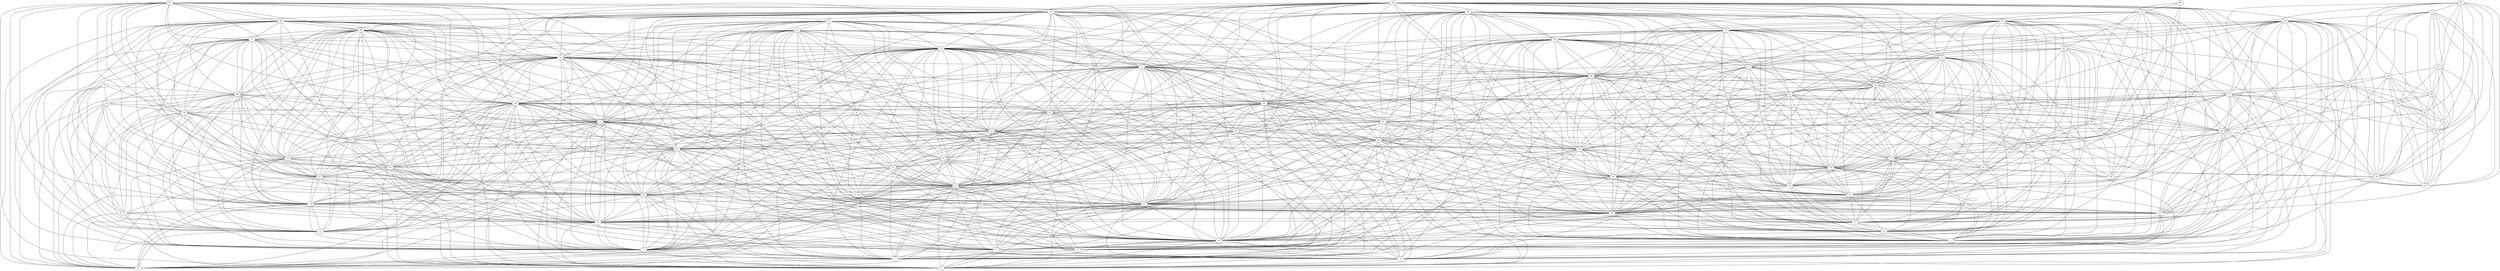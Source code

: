 digraph "sensornet-topology" {
label = "";
rankdir="BT";"0"->"1" [arrowhead = "both"] 
"0"->"3" [arrowhead = "both"] 
"0"->"6" [arrowhead = "both"] 
"0"->"13" [arrowhead = "both"] 
"0"->"16" [arrowhead = "both"] 
"0"->"24" [arrowhead = "both"] 
"0"->"27" [arrowhead = "both"] 
"0"->"28" [arrowhead = "both"] 
"0"->"31" [arrowhead = "both"] 
"0"->"39" [arrowhead = "both"] 
"0"->"41" [arrowhead = "both"] 
"0"->"51" [arrowhead = "both"] 
"0"->"53" [arrowhead = "both"] 
"0"->"56" [arrowhead = "both"] 
"0"->"63" [arrowhead = "both"] 
"0"->"66" [arrowhead = "both"] 
"0"->"74" [arrowhead = "both"] 
"0"->"77" [arrowhead = "both"] 
"0"->"78" [arrowhead = "both"] 
"0"->"81" [arrowhead = "both"] 
"0"->"89" [arrowhead = "both"] 
"0"->"91" [arrowhead = "both"] 
"1"->"3" [arrowhead = "both"] 
"1"->"9" [arrowhead = "both"] 
"1"->"10" [arrowhead = "both"] 
"1"->"19" [arrowhead = "both"] 
"1"->"20" [arrowhead = "both"] 
"1"->"21" [arrowhead = "both"] 
"1"->"24" [arrowhead = "both"] 
"1"->"25" [arrowhead = "both"] 
"1"->"31" [arrowhead = "both"] 
"1"->"38" [arrowhead = "both"] 
"1"->"41" [arrowhead = "both"] 
"1"->"53" [arrowhead = "both"] 
"1"->"59" [arrowhead = "both"] 
"1"->"60" [arrowhead = "both"] 
"1"->"69" [arrowhead = "both"] 
"1"->"70" [arrowhead = "both"] 
"1"->"71" [arrowhead = "both"] 
"1"->"74" [arrowhead = "both"] 
"1"->"75" [arrowhead = "both"] 
"1"->"81" [arrowhead = "both"] 
"1"->"88" [arrowhead = "both"] 
"1"->"91" [arrowhead = "both"] 
"2"->"3" [arrowhead = "both"] 
"2"->"4" [arrowhead = "both"] 
"2"->"5" [arrowhead = "both"] 
"2"->"8" [arrowhead = "both"] 
"2"->"10" [arrowhead = "both"] 
"2"->"15" [arrowhead = "both"] 
"2"->"21" [arrowhead = "both"] 
"2"->"24" [arrowhead = "both"] 
"2"->"25" [arrowhead = "both"] 
"2"->"34" [arrowhead = "both"] 
"2"->"39" [arrowhead = "both"] 
"2"->"43" [arrowhead = "both"] 
"2"->"46" [arrowhead = "both"] 
"2"->"47" [arrowhead = "both"] 
"2"->"53" [arrowhead = "both"] 
"2"->"54" [arrowhead = "both"] 
"2"->"55" [arrowhead = "both"] 
"2"->"58" [arrowhead = "both"] 
"2"->"60" [arrowhead = "both"] 
"2"->"65" [arrowhead = "both"] 
"2"->"71" [arrowhead = "both"] 
"2"->"74" [arrowhead = "both"] 
"2"->"75" [arrowhead = "both"] 
"2"->"84" [arrowhead = "both"] 
"2"->"89" [arrowhead = "both"] 
"2"->"93" [arrowhead = "both"] 
"2"->"96" [arrowhead = "both"] 
"2"->"97" [arrowhead = "both"] 
"3"->"6" [arrowhead = "both"] 
"3"->"8" [arrowhead = "both"] 
"3"->"10" [arrowhead = "both"] 
"3"->"13" [arrowhead = "both"] 
"3"->"16" [arrowhead = "both"] 
"3"->"20" [arrowhead = "both"] 
"3"->"21" [arrowhead = "both"] 
"3"->"24" [arrowhead = "both"] 
"3"->"25" [arrowhead = "both"] 
"3"->"27" [arrowhead = "both"] 
"3"->"31" [arrowhead = "both"] 
"3"->"34" [arrowhead = "both"] 
"3"->"39" [arrowhead = "both"] 
"3"->"41" [arrowhead = "both"] 
"3"->"43" [arrowhead = "both"] 
"3"->"51" [arrowhead = "both"] 
"3"->"52" [arrowhead = "both"] 
"3"->"56" [arrowhead = "both"] 
"3"->"58" [arrowhead = "both"] 
"3"->"60" [arrowhead = "both"] 
"3"->"63" [arrowhead = "both"] 
"3"->"66" [arrowhead = "both"] 
"3"->"70" [arrowhead = "both"] 
"3"->"71" [arrowhead = "both"] 
"3"->"74" [arrowhead = "both"] 
"3"->"75" [arrowhead = "both"] 
"3"->"77" [arrowhead = "both"] 
"3"->"81" [arrowhead = "both"] 
"3"->"84" [arrowhead = "both"] 
"3"->"89" [arrowhead = "both"] 
"3"->"91" [arrowhead = "both"] 
"3"->"93" [arrowhead = "both"] 
"4"->"5" [arrowhead = "both"] 
"4"->"7" [arrowhead = "both"] 
"4"->"8" [arrowhead = "both"] 
"4"->"10" [arrowhead = "both"] 
"4"->"15" [arrowhead = "both"] 
"4"->"21" [arrowhead = "both"] 
"4"->"25" [arrowhead = "both"] 
"4"->"26" [arrowhead = "both"] 
"4"->"29" [arrowhead = "both"] 
"4"->"40" [arrowhead = "both"] 
"4"->"43" [arrowhead = "both"] 
"4"->"46" [arrowhead = "both"] 
"4"->"52" [arrowhead = "both"] 
"4"->"55" [arrowhead = "both"] 
"4"->"57" [arrowhead = "both"] 
"4"->"58" [arrowhead = "both"] 
"4"->"60" [arrowhead = "both"] 
"4"->"65" [arrowhead = "both"] 
"4"->"71" [arrowhead = "both"] 
"4"->"75" [arrowhead = "both"] 
"4"->"76" [arrowhead = "both"] 
"4"->"79" [arrowhead = "both"] 
"4"->"90" [arrowhead = "both"] 
"4"->"93" [arrowhead = "both"] 
"4"->"96" [arrowhead = "both"] 
"5"->"8" [arrowhead = "both"] 
"5"->"10" [arrowhead = "both"] 
"5"->"15" [arrowhead = "both"] 
"5"->"21" [arrowhead = "both"] 
"5"->"24" [arrowhead = "both"] 
"5"->"25" [arrowhead = "both"] 
"5"->"34" [arrowhead = "both"] 
"5"->"43" [arrowhead = "both"] 
"5"->"46" [arrowhead = "both"] 
"5"->"47" [arrowhead = "both"] 
"5"->"52" [arrowhead = "both"] 
"5"->"54" [arrowhead = "both"] 
"5"->"58" [arrowhead = "both"] 
"5"->"60" [arrowhead = "both"] 
"5"->"65" [arrowhead = "both"] 
"5"->"71" [arrowhead = "both"] 
"5"->"74" [arrowhead = "both"] 
"5"->"75" [arrowhead = "both"] 
"5"->"84" [arrowhead = "both"] 
"5"->"93" [arrowhead = "both"] 
"5"->"96" [arrowhead = "both"] 
"5"->"97" [arrowhead = "both"] 
"6"->"8" [arrowhead = "both"] 
"6"->"13" [arrowhead = "both"] 
"6"->"16" [arrowhead = "both"] 
"6"->"24" [arrowhead = "both"] 
"6"->"27" [arrowhead = "both"] 
"6"->"28" [arrowhead = "both"] 
"6"->"34" [arrowhead = "both"] 
"6"->"39" [arrowhead = "both"] 
"6"->"43" [arrowhead = "both"] 
"6"->"47" [arrowhead = "both"] 
"6"->"53" [arrowhead = "both"] 
"6"->"58" [arrowhead = "both"] 
"6"->"63" [arrowhead = "both"] 
"6"->"66" [arrowhead = "both"] 
"6"->"74" [arrowhead = "both"] 
"6"->"77" [arrowhead = "both"] 
"6"->"78" [arrowhead = "both"] 
"6"->"84" [arrowhead = "both"] 
"6"->"89" [arrowhead = "both"] 
"6"->"93" [arrowhead = "both"] 
"6"->"97" [arrowhead = "both"] 
"7"->"11" [arrowhead = "both"] 
"7"->"12" [arrowhead = "both"] 
"7"->"17" [arrowhead = "both"] 
"7"->"18" [arrowhead = "both"] 
"7"->"19" [arrowhead = "both"] 
"7"->"22" [arrowhead = "both"] 
"7"->"23" [arrowhead = "both"] 
"7"->"26" [arrowhead = "both"] 
"7"->"29" [arrowhead = "both"] 
"7"->"35" [arrowhead = "both"] 
"7"->"37" [arrowhead = "both"] 
"7"->"38" [arrowhead = "both"] 
"7"->"40" [arrowhead = "both"] 
"7"->"46" [arrowhead = "both"] 
"7"->"54" [arrowhead = "both"] 
"7"->"61" [arrowhead = "both"] 
"7"->"62" [arrowhead = "both"] 
"7"->"67" [arrowhead = "both"] 
"7"->"68" [arrowhead = "both"] 
"7"->"69" [arrowhead = "both"] 
"7"->"72" [arrowhead = "both"] 
"7"->"73" [arrowhead = "both"] 
"7"->"76" [arrowhead = "both"] 
"7"->"79" [arrowhead = "both"] 
"7"->"85" [arrowhead = "both"] 
"7"->"87" [arrowhead = "both"] 
"7"->"88" [arrowhead = "both"] 
"7"->"90" [arrowhead = "both"] 
"7"->"96" [arrowhead = "both"] 
"8"->"15" [arrowhead = "both"] 
"8"->"16" [arrowhead = "both"] 
"8"->"21" [arrowhead = "both"] 
"8"->"24" [arrowhead = "both"] 
"8"->"25" [arrowhead = "both"] 
"8"->"27" [arrowhead = "both"] 
"8"->"32" [arrowhead = "both"] 
"8"->"34" [arrowhead = "both"] 
"8"->"39" [arrowhead = "both"] 
"8"->"43" [arrowhead = "both"] 
"8"->"46" [arrowhead = "both"] 
"8"->"47" [arrowhead = "both"] 
"8"->"52" [arrowhead = "both"] 
"8"->"53" [arrowhead = "both"] 
"8"->"54" [arrowhead = "both"] 
"8"->"55" [arrowhead = "both"] 
"8"->"56" [arrowhead = "both"] 
"8"->"65" [arrowhead = "both"] 
"8"->"66" [arrowhead = "both"] 
"8"->"71" [arrowhead = "both"] 
"8"->"74" [arrowhead = "both"] 
"8"->"75" [arrowhead = "both"] 
"8"->"77" [arrowhead = "both"] 
"8"->"82" [arrowhead = "both"] 
"8"->"84" [arrowhead = "both"] 
"8"->"89" [arrowhead = "both"] 
"8"->"93" [arrowhead = "both"] 
"8"->"96" [arrowhead = "both"] 
"8"->"97" [arrowhead = "both"] 
"9"->"10" [arrowhead = "both"] 
"9"->"19" [arrowhead = "both"] 
"9"->"20" [arrowhead = "both"] 
"9"->"30" [arrowhead = "both"] 
"9"->"31" [arrowhead = "both"] 
"9"->"38" [arrowhead = "both"] 
"9"->"41" [arrowhead = "both"] 
"9"->"51" [arrowhead = "both"] 
"9"->"60" [arrowhead = "both"] 
"9"->"69" [arrowhead = "both"] 
"9"->"70" [arrowhead = "both"] 
"9"->"80" [arrowhead = "both"] 
"9"->"81" [arrowhead = "both"] 
"9"->"88" [arrowhead = "both"] 
"9"->"91" [arrowhead = "both"] 
"10"->"11" [arrowhead = "both"] 
"10"->"12" [arrowhead = "both"] 
"10"->"19" [arrowhead = "both"] 
"10"->"21" [arrowhead = "both"] 
"10"->"23" [arrowhead = "both"] 
"10"->"24" [arrowhead = "both"] 
"10"->"25" [arrowhead = "both"] 
"10"->"26" [arrowhead = "both"] 
"10"->"31" [arrowhead = "both"] 
"10"->"38" [arrowhead = "both"] 
"10"->"41" [arrowhead = "both"] 
"10"->"43" [arrowhead = "both"] 
"10"->"46" [arrowhead = "both"] 
"10"->"51" [arrowhead = "both"] 
"10"->"52" [arrowhead = "both"] 
"10"->"53" [arrowhead = "both"] 
"10"->"54" [arrowhead = "both"] 
"10"->"55" [arrowhead = "both"] 
"10"->"59" [arrowhead = "both"] 
"10"->"61" [arrowhead = "both"] 
"10"->"62" [arrowhead = "both"] 
"10"->"69" [arrowhead = "both"] 
"10"->"71" [arrowhead = "both"] 
"10"->"73" [arrowhead = "both"] 
"10"->"74" [arrowhead = "both"] 
"10"->"75" [arrowhead = "both"] 
"10"->"76" [arrowhead = "both"] 
"10"->"81" [arrowhead = "both"] 
"10"->"88" [arrowhead = "both"] 
"10"->"91" [arrowhead = "both"] 
"10"->"93" [arrowhead = "both"] 
"10"->"96" [arrowhead = "both"] 
"11"->"12" [arrowhead = "both"] 
"11"->"19" [arrowhead = "both"] 
"11"->"22" [arrowhead = "both"] 
"11"->"23" [arrowhead = "both"] 
"11"->"26" [arrowhead = "both"] 
"11"->"29" [arrowhead = "both"] 
"11"->"33" [arrowhead = "both"] 
"11"->"37" [arrowhead = "both"] 
"11"->"38" [arrowhead = "both"] 
"11"->"40" [arrowhead = "both"] 
"11"->"57" [arrowhead = "both"] 
"11"->"60" [arrowhead = "both"] 
"11"->"62" [arrowhead = "both"] 
"11"->"69" [arrowhead = "both"] 
"11"->"72" [arrowhead = "both"] 
"11"->"73" [arrowhead = "both"] 
"11"->"76" [arrowhead = "both"] 
"11"->"79" [arrowhead = "both"] 
"11"->"83" [arrowhead = "both"] 
"11"->"87" [arrowhead = "both"] 
"11"->"88" [arrowhead = "both"] 
"11"->"90" [arrowhead = "both"] 
"12"->"19" [arrowhead = "both"] 
"12"->"22" [arrowhead = "both"] 
"12"->"23" [arrowhead = "both"] 
"12"->"26" [arrowhead = "both"] 
"12"->"29" [arrowhead = "both"] 
"12"->"33" [arrowhead = "both"] 
"12"->"37" [arrowhead = "both"] 
"12"->"38" [arrowhead = "both"] 
"12"->"40" [arrowhead = "both"] 
"12"->"44" [arrowhead = "both"] 
"12"->"57" [arrowhead = "both"] 
"12"->"60" [arrowhead = "both"] 
"12"->"61" [arrowhead = "both"] 
"12"->"69" [arrowhead = "both"] 
"12"->"72" [arrowhead = "both"] 
"12"->"73" [arrowhead = "both"] 
"12"->"76" [arrowhead = "both"] 
"12"->"79" [arrowhead = "both"] 
"12"->"83" [arrowhead = "both"] 
"12"->"87" [arrowhead = "both"] 
"12"->"88" [arrowhead = "both"] 
"12"->"90" [arrowhead = "both"] 
"12"->"94" [arrowhead = "both"] 
"13"->"16" [arrowhead = "both"] 
"13"->"27" [arrowhead = "both"] 
"13"->"28" [arrowhead = "both"] 
"13"->"53" [arrowhead = "both"] 
"13"->"56" [arrowhead = "both"] 
"13"->"66" [arrowhead = "both"] 
"13"->"77" [arrowhead = "both"] 
"13"->"78" [arrowhead = "both"] 
"14"->"18" [arrowhead = "both"] 
"14"->"36" [arrowhead = "both"] 
"14"->"40" [arrowhead = "both"] 
"14"->"42" [arrowhead = "both"] 
"14"->"45" [arrowhead = "both"] 
"14"->"49" [arrowhead = "both"] 
"14"->"68" [arrowhead = "both"] 
"14"->"86" [arrowhead = "both"] 
"14"->"90" [arrowhead = "both"] 
"14"->"92" [arrowhead = "both"] 
"14"->"95" [arrowhead = "both"] 
"14"->"99" [arrowhead = "both"] 
"15"->"18" [arrowhead = "both"] 
"15"->"21" [arrowhead = "both"] 
"15"->"36" [arrowhead = "both"] 
"15"->"40" [arrowhead = "both"] 
"15"->"43" [arrowhead = "both"] 
"15"->"46" [arrowhead = "both"] 
"15"->"49" [arrowhead = "both"] 
"15"->"52" [arrowhead = "both"] 
"15"->"54" [arrowhead = "both"] 
"15"->"55" [arrowhead = "both"] 
"15"->"58" [arrowhead = "both"] 
"15"->"68" [arrowhead = "both"] 
"15"->"71" [arrowhead = "both"] 
"15"->"86" [arrowhead = "both"] 
"15"->"90" [arrowhead = "both"] 
"15"->"93" [arrowhead = "both"] 
"15"->"96" [arrowhead = "both"] 
"15"->"99" [arrowhead = "both"] 
"16"->"24" [arrowhead = "both"] 
"16"->"25" [arrowhead = "both"] 
"16"->"27" [arrowhead = "both"] 
"16"->"28" [arrowhead = "both"] 
"16"->"34" [arrowhead = "both"] 
"16"->"39" [arrowhead = "both"] 
"16"->"43" [arrowhead = "both"] 
"16"->"47" [arrowhead = "both"] 
"16"->"53" [arrowhead = "both"] 
"16"->"56" [arrowhead = "both"] 
"16"->"58" [arrowhead = "both"] 
"16"->"63" [arrowhead = "both"] 
"16"->"74" [arrowhead = "both"] 
"16"->"75" [arrowhead = "both"] 
"16"->"77" [arrowhead = "both"] 
"16"->"78" [arrowhead = "both"] 
"16"->"84" [arrowhead = "both"] 
"16"->"89" [arrowhead = "both"] 
"16"->"93" [arrowhead = "both"] 
"16"->"97" [arrowhead = "both"] 
"17"->"35" [arrowhead = "both"] 
"17"->"37" [arrowhead = "both"] 
"17"->"57" [arrowhead = "both"] 
"17"->"85" [arrowhead = "both"] 
"17"->"87" [arrowhead = "both"] 
"18"->"29" [arrowhead = "both"] 
"18"->"36" [arrowhead = "both"] 
"18"->"40" [arrowhead = "both"] 
"18"->"45" [arrowhead = "both"] 
"18"->"49" [arrowhead = "both"] 
"18"->"57" [arrowhead = "both"] 
"18"->"64" [arrowhead = "both"] 
"18"->"65" [arrowhead = "both"] 
"18"->"79" [arrowhead = "both"] 
"18"->"86" [arrowhead = "both"] 
"18"->"90" [arrowhead = "both"] 
"18"->"95" [arrowhead = "both"] 
"18"->"99" [arrowhead = "both"] 
"19"->"21" [arrowhead = "both"] 
"19"->"22" [arrowhead = "both"] 
"19"->"23" [arrowhead = "both"] 
"19"->"25" [arrowhead = "both"] 
"19"->"26" [arrowhead = "both"] 
"19"->"29" [arrowhead = "both"] 
"19"->"31" [arrowhead = "both"] 
"19"->"33" [arrowhead = "both"] 
"19"->"37" [arrowhead = "both"] 
"19"->"38" [arrowhead = "both"] 
"19"->"41" [arrowhead = "both"] 
"19"->"44" [arrowhead = "both"] 
"19"->"51" [arrowhead = "both"] 
"19"->"57" [arrowhead = "both"] 
"19"->"59" [arrowhead = "both"] 
"19"->"60" [arrowhead = "both"] 
"19"->"61" [arrowhead = "both"] 
"19"->"62" [arrowhead = "both"] 
"19"->"71" [arrowhead = "both"] 
"19"->"72" [arrowhead = "both"] 
"19"->"73" [arrowhead = "both"] 
"19"->"75" [arrowhead = "both"] 
"19"->"76" [arrowhead = "both"] 
"19"->"79" [arrowhead = "both"] 
"19"->"81" [arrowhead = "both"] 
"19"->"83" [arrowhead = "both"] 
"19"->"87" [arrowhead = "both"] 
"19"->"88" [arrowhead = "both"] 
"19"->"91" [arrowhead = "both"] 
"19"->"94" [arrowhead = "both"] 
"20"->"25" [arrowhead = "both"] 
"20"->"31" [arrowhead = "both"] 
"20"->"41" [arrowhead = "both"] 
"20"->"51" [arrowhead = "both"] 
"20"->"53" [arrowhead = "both"] 
"20"->"59" [arrowhead = "both"] 
"20"->"75" [arrowhead = "both"] 
"20"->"81" [arrowhead = "both"] 
"20"->"91" [arrowhead = "both"] 
"21"->"24" [arrowhead = "both"] 
"21"->"25" [arrowhead = "both"] 
"21"->"26" [arrowhead = "both"] 
"21"->"29" [arrowhead = "both"] 
"21"->"31" [arrowhead = "both"] 
"21"->"38" [arrowhead = "both"] 
"21"->"41" [arrowhead = "both"] 
"21"->"43" [arrowhead = "both"] 
"21"->"46" [arrowhead = "both"] 
"21"->"51" [arrowhead = "both"] 
"21"->"52" [arrowhead = "both"] 
"21"->"53" [arrowhead = "both"] 
"21"->"54" [arrowhead = "both"] 
"21"->"55" [arrowhead = "both"] 
"21"->"58" [arrowhead = "both"] 
"21"->"60" [arrowhead = "both"] 
"21"->"65" [arrowhead = "both"] 
"21"->"69" [arrowhead = "both"] 
"21"->"74" [arrowhead = "both"] 
"21"->"75" [arrowhead = "both"] 
"21"->"76" [arrowhead = "both"] 
"21"->"79" [arrowhead = "both"] 
"21"->"81" [arrowhead = "both"] 
"21"->"88" [arrowhead = "both"] 
"21"->"91" [arrowhead = "both"] 
"21"->"93" [arrowhead = "both"] 
"21"->"96" [arrowhead = "both"] 
"22"->"23" [arrowhead = "both"] 
"22"->"26" [arrowhead = "both"] 
"22"->"29" [arrowhead = "both"] 
"22"->"37" [arrowhead = "both"] 
"22"->"38" [arrowhead = "both"] 
"22"->"40" [arrowhead = "both"] 
"22"->"46" [arrowhead = "both"] 
"22"->"57" [arrowhead = "both"] 
"22"->"61" [arrowhead = "both"] 
"22"->"62" [arrowhead = "both"] 
"22"->"69" [arrowhead = "both"] 
"22"->"73" [arrowhead = "both"] 
"22"->"76" [arrowhead = "both"] 
"22"->"79" [arrowhead = "both"] 
"22"->"87" [arrowhead = "both"] 
"22"->"88" [arrowhead = "both"] 
"22"->"90" [arrowhead = "both"] 
"22"->"96" [arrowhead = "both"] 
"23"->"26" [arrowhead = "both"] 
"23"->"29" [arrowhead = "both"] 
"23"->"33" [arrowhead = "both"] 
"23"->"37" [arrowhead = "both"] 
"23"->"38" [arrowhead = "both"] 
"23"->"44" [arrowhead = "both"] 
"23"->"57" [arrowhead = "both"] 
"23"->"60" [arrowhead = "both"] 
"23"->"61" [arrowhead = "both"] 
"23"->"62" [arrowhead = "both"] 
"23"->"69" [arrowhead = "both"] 
"23"->"72" [arrowhead = "both"] 
"23"->"76" [arrowhead = "both"] 
"23"->"79" [arrowhead = "both"] 
"23"->"83" [arrowhead = "both"] 
"23"->"87" [arrowhead = "both"] 
"23"->"88" [arrowhead = "both"] 
"23"->"94" [arrowhead = "both"] 
"24"->"25" [arrowhead = "both"] 
"24"->"27" [arrowhead = "both"] 
"24"->"31" [arrowhead = "both"] 
"24"->"34" [arrowhead = "both"] 
"24"->"39" [arrowhead = "both"] 
"24"->"41" [arrowhead = "both"] 
"24"->"43" [arrowhead = "both"] 
"24"->"47" [arrowhead = "both"] 
"24"->"51" [arrowhead = "both"] 
"24"->"52" [arrowhead = "both"] 
"24"->"53" [arrowhead = "both"] 
"24"->"55" [arrowhead = "both"] 
"24"->"56" [arrowhead = "both"] 
"24"->"58" [arrowhead = "both"] 
"24"->"60" [arrowhead = "both"] 
"24"->"66" [arrowhead = "both"] 
"24"->"71" [arrowhead = "both"] 
"24"->"75" [arrowhead = "both"] 
"24"->"77" [arrowhead = "both"] 
"24"->"81" [arrowhead = "both"] 
"24"->"84" [arrowhead = "both"] 
"24"->"89" [arrowhead = "both"] 
"24"->"91" [arrowhead = "both"] 
"24"->"93" [arrowhead = "both"] 
"24"->"97" [arrowhead = "both"] 
"25"->"26" [arrowhead = "both"] 
"25"->"27" [arrowhead = "both"] 
"25"->"31" [arrowhead = "both"] 
"25"->"34" [arrowhead = "both"] 
"25"->"38" [arrowhead = "both"] 
"25"->"41" [arrowhead = "both"] 
"25"->"43" [arrowhead = "both"] 
"25"->"46" [arrowhead = "both"] 
"25"->"51" [arrowhead = "both"] 
"25"->"52" [arrowhead = "both"] 
"25"->"53" [arrowhead = "both"] 
"25"->"54" [arrowhead = "both"] 
"25"->"55" [arrowhead = "both"] 
"25"->"58" [arrowhead = "both"] 
"25"->"60" [arrowhead = "both"] 
"25"->"66" [arrowhead = "both"] 
"25"->"69" [arrowhead = "both"] 
"25"->"70" [arrowhead = "both"] 
"25"->"71" [arrowhead = "both"] 
"25"->"74" [arrowhead = "both"] 
"25"->"76" [arrowhead = "both"] 
"25"->"77" [arrowhead = "both"] 
"25"->"81" [arrowhead = "both"] 
"25"->"84" [arrowhead = "both"] 
"25"->"88" [arrowhead = "both"] 
"25"->"91" [arrowhead = "both"] 
"25"->"93" [arrowhead = "both"] 
"25"->"96" [arrowhead = "both"] 
"26"->"29" [arrowhead = "both"] 
"26"->"37" [arrowhead = "both"] 
"26"->"38" [arrowhead = "both"] 
"26"->"46" [arrowhead = "both"] 
"26"->"54" [arrowhead = "both"] 
"26"->"57" [arrowhead = "both"] 
"26"->"60" [arrowhead = "both"] 
"26"->"61" [arrowhead = "both"] 
"26"->"62" [arrowhead = "both"] 
"26"->"69" [arrowhead = "both"] 
"26"->"71" [arrowhead = "both"] 
"26"->"72" [arrowhead = "both"] 
"26"->"73" [arrowhead = "both"] 
"26"->"75" [arrowhead = "both"] 
"26"->"79" [arrowhead = "both"] 
"26"->"87" [arrowhead = "both"] 
"26"->"88" [arrowhead = "both"] 
"26"->"96" [arrowhead = "both"] 
"27"->"31" [arrowhead = "both"] 
"27"->"34" [arrowhead = "both"] 
"27"->"39" [arrowhead = "both"] 
"27"->"47" [arrowhead = "both"] 
"27"->"53" [arrowhead = "both"] 
"27"->"56" [arrowhead = "both"] 
"27"->"58" [arrowhead = "both"] 
"27"->"63" [arrowhead = "both"] 
"27"->"66" [arrowhead = "both"] 
"27"->"74" [arrowhead = "both"] 
"27"->"75" [arrowhead = "both"] 
"27"->"81" [arrowhead = "both"] 
"27"->"84" [arrowhead = "both"] 
"27"->"89" [arrowhead = "both"] 
"27"->"97" [arrowhead = "both"] 
"28"->"56" [arrowhead = "both"] 
"28"->"63" [arrowhead = "both"] 
"28"->"66" [arrowhead = "both"] 
"29"->"37" [arrowhead = "both"] 
"29"->"38" [arrowhead = "both"] 
"29"->"40" [arrowhead = "both"] 
"29"->"46" [arrowhead = "both"] 
"29"->"54" [arrowhead = "both"] 
"29"->"57" [arrowhead = "both"] 
"29"->"61" [arrowhead = "both"] 
"29"->"62" [arrowhead = "both"] 
"29"->"68" [arrowhead = "both"] 
"29"->"69" [arrowhead = "both"] 
"29"->"71" [arrowhead = "both"] 
"29"->"72" [arrowhead = "both"] 
"29"->"73" [arrowhead = "both"] 
"29"->"76" [arrowhead = "both"] 
"29"->"87" [arrowhead = "both"] 
"29"->"88" [arrowhead = "both"] 
"29"->"90" [arrowhead = "both"] 
"29"->"96" [arrowhead = "both"] 
"30"->"33" [arrowhead = "both"] 
"30"->"44" [arrowhead = "both"] 
"30"->"48" [arrowhead = "both"] 
"30"->"59" [arrowhead = "both"] 
"30"->"83" [arrowhead = "both"] 
"30"->"94" [arrowhead = "both"] 
"30"->"98" [arrowhead = "both"] 
"31"->"41" [arrowhead = "both"] 
"31"->"51" [arrowhead = "both"] 
"31"->"53" [arrowhead = "both"] 
"31"->"59" [arrowhead = "both"] 
"31"->"60" [arrowhead = "both"] 
"31"->"69" [arrowhead = "both"] 
"31"->"70" [arrowhead = "both"] 
"31"->"71" [arrowhead = "both"] 
"31"->"74" [arrowhead = "both"] 
"31"->"75" [arrowhead = "both"] 
"31"->"77" [arrowhead = "both"] 
"31"->"91" [arrowhead = "both"] 
"32"->"34" [arrowhead = "both"] 
"32"->"39" [arrowhead = "both"] 
"32"->"47" [arrowhead = "both"] 
"32"->"58" [arrowhead = "both"] 
"32"->"84" [arrowhead = "both"] 
"32"->"89" [arrowhead = "both"] 
"32"->"97" [arrowhead = "both"] 
"33"->"37" [arrowhead = "both"] 
"33"->"44" [arrowhead = "both"] 
"33"->"61" [arrowhead = "both"] 
"33"->"62" [arrowhead = "both"] 
"33"->"69" [arrowhead = "both"] 
"33"->"73" [arrowhead = "both"] 
"33"->"80" [arrowhead = "both"] 
"33"->"87" [arrowhead = "both"] 
"33"->"94" [arrowhead = "both"] 
"34"->"39" [arrowhead = "both"] 
"34"->"43" [arrowhead = "both"] 
"34"->"47" [arrowhead = "both"] 
"34"->"52" [arrowhead = "both"] 
"34"->"53" [arrowhead = "both"] 
"34"->"55" [arrowhead = "both"] 
"34"->"56" [arrowhead = "both"] 
"34"->"58" [arrowhead = "both"] 
"34"->"66" [arrowhead = "both"] 
"34"->"74" [arrowhead = "both"] 
"34"->"75" [arrowhead = "both"] 
"34"->"77" [arrowhead = "both"] 
"34"->"82" [arrowhead = "both"] 
"34"->"89" [arrowhead = "both"] 
"34"->"93" [arrowhead = "both"] 
"34"->"97" [arrowhead = "both"] 
"35"->"40" [arrowhead = "both"] 
"35"->"57" [arrowhead = "both"] 
"35"->"67" [arrowhead = "both"] 
"35"->"90" [arrowhead = "both"] 
"36"->"42" [arrowhead = "both"] 
"36"->"45" [arrowhead = "both"] 
"36"->"49" [arrowhead = "both"] 
"36"->"64" [arrowhead = "both"] 
"36"->"65" [arrowhead = "both"] 
"36"->"68" [arrowhead = "both"] 
"36"->"92" [arrowhead = "both"] 
"36"->"95" [arrowhead = "both"] 
"36"->"99" [arrowhead = "both"] 
"37"->"38" [arrowhead = "both"] 
"37"->"44" [arrowhead = "both"] 
"37"->"57" [arrowhead = "both"] 
"37"->"61" [arrowhead = "both"] 
"37"->"62" [arrowhead = "both"] 
"37"->"67" [arrowhead = "both"] 
"37"->"69" [arrowhead = "both"] 
"37"->"72" [arrowhead = "both"] 
"37"->"73" [arrowhead = "both"] 
"37"->"76" [arrowhead = "both"] 
"37"->"79" [arrowhead = "both"] 
"37"->"83" [arrowhead = "both"] 
"37"->"88" [arrowhead = "both"] 
"37"->"94" [arrowhead = "both"] 
"38"->"46" [arrowhead = "both"] 
"38"->"51" [arrowhead = "both"] 
"38"->"57" [arrowhead = "both"] 
"38"->"59" [arrowhead = "both"] 
"38"->"60" [arrowhead = "both"] 
"38"->"61" [arrowhead = "both"] 
"38"->"62" [arrowhead = "both"] 
"38"->"69" [arrowhead = "both"] 
"38"->"71" [arrowhead = "both"] 
"38"->"72" [arrowhead = "both"] 
"38"->"73" [arrowhead = "both"] 
"38"->"75" [arrowhead = "both"] 
"38"->"76" [arrowhead = "both"] 
"38"->"79" [arrowhead = "both"] 
"38"->"87" [arrowhead = "both"] 
"38"->"96" [arrowhead = "both"] 
"39"->"43" [arrowhead = "both"] 
"39"->"47" [arrowhead = "both"] 
"39"->"52" [arrowhead = "both"] 
"39"->"53" [arrowhead = "both"] 
"39"->"56" [arrowhead = "both"] 
"39"->"58" [arrowhead = "both"] 
"39"->"66" [arrowhead = "both"] 
"39"->"74" [arrowhead = "both"] 
"39"->"77" [arrowhead = "both"] 
"39"->"82" [arrowhead = "both"] 
"39"->"84" [arrowhead = "both"] 
"39"->"93" [arrowhead = "both"] 
"39"->"97" [arrowhead = "both"] 
"40"->"45" [arrowhead = "both"] 
"40"->"54" [arrowhead = "both"] 
"40"->"57" [arrowhead = "both"] 
"40"->"61" [arrowhead = "both"] 
"40"->"62" [arrowhead = "both"] 
"40"->"64" [arrowhead = "both"] 
"40"->"65" [arrowhead = "both"] 
"40"->"68" [arrowhead = "both"] 
"40"->"72" [arrowhead = "both"] 
"40"->"79" [arrowhead = "both"] 
"40"->"85" [arrowhead = "both"] 
"40"->"95" [arrowhead = "both"] 
"41"->"51" [arrowhead = "both"] 
"41"->"53" [arrowhead = "both"] 
"41"->"59" [arrowhead = "both"] 
"41"->"60" [arrowhead = "both"] 
"41"->"69" [arrowhead = "both"] 
"41"->"70" [arrowhead = "both"] 
"41"->"71" [arrowhead = "both"] 
"41"->"74" [arrowhead = "both"] 
"41"->"75" [arrowhead = "both"] 
"41"->"81" [arrowhead = "both"] 
"42"->"45" [arrowhead = "both"] 
"42"->"49" [arrowhead = "both"] 
"42"->"64" [arrowhead = "both"] 
"42"->"86" [arrowhead = "both"] 
"42"->"95" [arrowhead = "both"] 
"42"->"99" [arrowhead = "both"] 
"43"->"46" [arrowhead = "both"] 
"43"->"47" [arrowhead = "both"] 
"43"->"52" [arrowhead = "both"] 
"43"->"53" [arrowhead = "both"] 
"43"->"54" [arrowhead = "both"] 
"43"->"55" [arrowhead = "both"] 
"43"->"56" [arrowhead = "both"] 
"43"->"58" [arrowhead = "both"] 
"43"->"60" [arrowhead = "both"] 
"43"->"65" [arrowhead = "both"] 
"43"->"66" [arrowhead = "both"] 
"43"->"71" [arrowhead = "both"] 
"43"->"74" [arrowhead = "both"] 
"43"->"75" [arrowhead = "both"] 
"43"->"84" [arrowhead = "both"] 
"43"->"89" [arrowhead = "both"] 
"43"->"96" [arrowhead = "both"] 
"43"->"97" [arrowhead = "both"] 
"44"->"48" [arrowhead = "both"] 
"44"->"62" [arrowhead = "both"] 
"44"->"69" [arrowhead = "both"] 
"44"->"73" [arrowhead = "both"] 
"44"->"80" [arrowhead = "both"] 
"44"->"83" [arrowhead = "both"] 
"44"->"87" [arrowhead = "both"] 
"44"->"98" [arrowhead = "both"] 
"45"->"49" [arrowhead = "both"] 
"45"->"64" [arrowhead = "both"] 
"45"->"68" [arrowhead = "both"] 
"45"->"86" [arrowhead = "both"] 
"45"->"90" [arrowhead = "both"] 
"45"->"92" [arrowhead = "both"] 
"45"->"99" [arrowhead = "both"] 
"46"->"52" [arrowhead = "both"] 
"46"->"54" [arrowhead = "both"] 
"46"->"55" [arrowhead = "both"] 
"46"->"57" [arrowhead = "both"] 
"46"->"58" [arrowhead = "both"] 
"46"->"60" [arrowhead = "both"] 
"46"->"65" [arrowhead = "both"] 
"46"->"71" [arrowhead = "both"] 
"46"->"72" [arrowhead = "both"] 
"46"->"75" [arrowhead = "both"] 
"46"->"76" [arrowhead = "both"] 
"46"->"79" [arrowhead = "both"] 
"46"->"88" [arrowhead = "both"] 
"46"->"93" [arrowhead = "both"] 
"47"->"52" [arrowhead = "both"] 
"47"->"55" [arrowhead = "both"] 
"47"->"56" [arrowhead = "both"] 
"47"->"58" [arrowhead = "both"] 
"47"->"66" [arrowhead = "both"] 
"47"->"74" [arrowhead = "both"] 
"47"->"77" [arrowhead = "both"] 
"47"->"82" [arrowhead = "both"] 
"47"->"84" [arrowhead = "both"] 
"47"->"89" [arrowhead = "both"] 
"47"->"93" [arrowhead = "both"] 
"48"->"80" [arrowhead = "both"] 
"48"->"94" [arrowhead = "both"] 
"49"->"64" [arrowhead = "both"] 
"49"->"65" [arrowhead = "both"] 
"49"->"68" [arrowhead = "both"] 
"49"->"86" [arrowhead = "both"] 
"49"->"92" [arrowhead = "both"] 
"49"->"95" [arrowhead = "both"] 
"51"->"53" [arrowhead = "both"] 
"51"->"59" [arrowhead = "both"] 
"51"->"60" [arrowhead = "both"] 
"51"->"69" [arrowhead = "both"] 
"51"->"70" [arrowhead = "both"] 
"51"->"71" [arrowhead = "both"] 
"51"->"74" [arrowhead = "both"] 
"51"->"75" [arrowhead = "both"] 
"51"->"81" [arrowhead = "both"] 
"51"->"88" [arrowhead = "both"] 
"51"->"91" [arrowhead = "both"] 
"52"->"53" [arrowhead = "both"] 
"52"->"54" [arrowhead = "both"] 
"52"->"55" [arrowhead = "both"] 
"52"->"58" [arrowhead = "both"] 
"52"->"60" [arrowhead = "both"] 
"52"->"65" [arrowhead = "both"] 
"52"->"71" [arrowhead = "both"] 
"52"->"74" [arrowhead = "both"] 
"52"->"75" [arrowhead = "both"] 
"52"->"84" [arrowhead = "both"] 
"52"->"89" [arrowhead = "both"] 
"52"->"93" [arrowhead = "both"] 
"52"->"96" [arrowhead = "both"] 
"52"->"97" [arrowhead = "both"] 
"53"->"56" [arrowhead = "both"] 
"53"->"58" [arrowhead = "both"] 
"53"->"60" [arrowhead = "both"] 
"53"->"63" [arrowhead = "both"] 
"53"->"66" [arrowhead = "both"] 
"53"->"70" [arrowhead = "both"] 
"53"->"71" [arrowhead = "both"] 
"53"->"74" [arrowhead = "both"] 
"53"->"75" [arrowhead = "both"] 
"53"->"77" [arrowhead = "both"] 
"53"->"81" [arrowhead = "both"] 
"53"->"84" [arrowhead = "both"] 
"53"->"89" [arrowhead = "both"] 
"53"->"91" [arrowhead = "both"] 
"53"->"93" [arrowhead = "both"] 
"54"->"55" [arrowhead = "both"] 
"54"->"57" [arrowhead = "both"] 
"54"->"58" [arrowhead = "both"] 
"54"->"60" [arrowhead = "both"] 
"54"->"65" [arrowhead = "both"] 
"54"->"71" [arrowhead = "both"] 
"54"->"75" [arrowhead = "both"] 
"54"->"76" [arrowhead = "both"] 
"54"->"79" [arrowhead = "both"] 
"54"->"90" [arrowhead = "both"] 
"54"->"93" [arrowhead = "both"] 
"54"->"96" [arrowhead = "both"] 
"55"->"58" [arrowhead = "both"] 
"55"->"60" [arrowhead = "both"] 
"55"->"65" [arrowhead = "both"] 
"55"->"71" [arrowhead = "both"] 
"55"->"74" [arrowhead = "both"] 
"55"->"75" [arrowhead = "both"] 
"55"->"84" [arrowhead = "both"] 
"55"->"93" [arrowhead = "both"] 
"55"->"96" [arrowhead = "both"] 
"55"->"97" [arrowhead = "both"] 
"56"->"58" [arrowhead = "both"] 
"56"->"63" [arrowhead = "both"] 
"56"->"66" [arrowhead = "both"] 
"56"->"74" [arrowhead = "both"] 
"56"->"77" [arrowhead = "both"] 
"56"->"78" [arrowhead = "both"] 
"56"->"84" [arrowhead = "both"] 
"56"->"89" [arrowhead = "both"] 
"56"->"93" [arrowhead = "both"] 
"56"->"97" [arrowhead = "both"] 
"57"->"61" [arrowhead = "both"] 
"57"->"62" [arrowhead = "both"] 
"57"->"67" [arrowhead = "both"] 
"57"->"68" [arrowhead = "both"] 
"57"->"69" [arrowhead = "both"] 
"57"->"72" [arrowhead = "both"] 
"57"->"73" [arrowhead = "both"] 
"57"->"76" [arrowhead = "both"] 
"57"->"79" [arrowhead = "both"] 
"57"->"85" [arrowhead = "both"] 
"57"->"87" [arrowhead = "both"] 
"57"->"88" [arrowhead = "both"] 
"57"->"90" [arrowhead = "both"] 
"57"->"96" [arrowhead = "both"] 
"58"->"65" [arrowhead = "both"] 
"58"->"66" [arrowhead = "both"] 
"58"->"71" [arrowhead = "both"] 
"58"->"74" [arrowhead = "both"] 
"58"->"75" [arrowhead = "both"] 
"58"->"77" [arrowhead = "both"] 
"58"->"82" [arrowhead = "both"] 
"58"->"84" [arrowhead = "both"] 
"58"->"89" [arrowhead = "both"] 
"58"->"93" [arrowhead = "both"] 
"58"->"96" [arrowhead = "both"] 
"58"->"97" [arrowhead = "both"] 
"59"->"60" [arrowhead = "both"] 
"59"->"69" [arrowhead = "both"] 
"59"->"70" [arrowhead = "both"] 
"59"->"80" [arrowhead = "both"] 
"59"->"81" [arrowhead = "both"] 
"59"->"88" [arrowhead = "both"] 
"59"->"91" [arrowhead = "both"] 
"60"->"61" [arrowhead = "both"] 
"60"->"62" [arrowhead = "both"] 
"60"->"69" [arrowhead = "both"] 
"60"->"71" [arrowhead = "both"] 
"60"->"73" [arrowhead = "both"] 
"60"->"74" [arrowhead = "both"] 
"60"->"75" [arrowhead = "both"] 
"60"->"76" [arrowhead = "both"] 
"60"->"81" [arrowhead = "both"] 
"60"->"88" [arrowhead = "both"] 
"60"->"91" [arrowhead = "both"] 
"60"->"93" [arrowhead = "both"] 
"60"->"96" [arrowhead = "both"] 
"61"->"62" [arrowhead = "both"] 
"61"->"69" [arrowhead = "both"] 
"61"->"72" [arrowhead = "both"] 
"61"->"73" [arrowhead = "both"] 
"61"->"76" [arrowhead = "both"] 
"61"->"79" [arrowhead = "both"] 
"61"->"83" [arrowhead = "both"] 
"61"->"87" [arrowhead = "both"] 
"61"->"88" [arrowhead = "both"] 
"61"->"90" [arrowhead = "both"] 
"62"->"69" [arrowhead = "both"] 
"62"->"72" [arrowhead = "both"] 
"62"->"73" [arrowhead = "both"] 
"62"->"76" [arrowhead = "both"] 
"62"->"79" [arrowhead = "both"] 
"62"->"83" [arrowhead = "both"] 
"62"->"87" [arrowhead = "both"] 
"62"->"88" [arrowhead = "both"] 
"62"->"90" [arrowhead = "both"] 
"62"->"94" [arrowhead = "both"] 
"63"->"66" [arrowhead = "both"] 
"63"->"77" [arrowhead = "both"] 
"63"->"78" [arrowhead = "both"] 
"64"->"68" [arrowhead = "both"] 
"64"->"86" [arrowhead = "both"] 
"64"->"90" [arrowhead = "both"] 
"64"->"92" [arrowhead = "both"] 
"64"->"95" [arrowhead = "both"] 
"64"->"99" [arrowhead = "both"] 
"65"->"68" [arrowhead = "both"] 
"65"->"71" [arrowhead = "both"] 
"65"->"86" [arrowhead = "both"] 
"65"->"90" [arrowhead = "both"] 
"65"->"93" [arrowhead = "both"] 
"65"->"96" [arrowhead = "both"] 
"65"->"99" [arrowhead = "both"] 
"66"->"74" [arrowhead = "both"] 
"66"->"75" [arrowhead = "both"] 
"66"->"77" [arrowhead = "both"] 
"66"->"78" [arrowhead = "both"] 
"66"->"84" [arrowhead = "both"] 
"66"->"89" [arrowhead = "both"] 
"66"->"93" [arrowhead = "both"] 
"66"->"97" [arrowhead = "both"] 
"67"->"85" [arrowhead = "both"] 
"67"->"87" [arrowhead = "both"] 
"68"->"79" [arrowhead = "both"] 
"68"->"86" [arrowhead = "both"] 
"68"->"90" [arrowhead = "both"] 
"68"->"95" [arrowhead = "both"] 
"68"->"99" [arrowhead = "both"] 
"69"->"71" [arrowhead = "both"] 
"69"->"72" [arrowhead = "both"] 
"69"->"73" [arrowhead = "both"] 
"69"->"75" [arrowhead = "both"] 
"69"->"76" [arrowhead = "both"] 
"69"->"79" [arrowhead = "both"] 
"69"->"81" [arrowhead = "both"] 
"69"->"83" [arrowhead = "both"] 
"69"->"87" [arrowhead = "both"] 
"69"->"88" [arrowhead = "both"] 
"69"->"91" [arrowhead = "both"] 
"69"->"94" [arrowhead = "both"] 
"70"->"75" [arrowhead = "both"] 
"70"->"81" [arrowhead = "both"] 
"70"->"91" [arrowhead = "both"] 
"71"->"74" [arrowhead = "both"] 
"71"->"75" [arrowhead = "both"] 
"71"->"76" [arrowhead = "both"] 
"71"->"79" [arrowhead = "both"] 
"71"->"81" [arrowhead = "both"] 
"71"->"88" [arrowhead = "both"] 
"71"->"91" [arrowhead = "both"] 
"71"->"93" [arrowhead = "both"] 
"71"->"96" [arrowhead = "both"] 
"72"->"73" [arrowhead = "both"] 
"72"->"76" [arrowhead = "both"] 
"72"->"79" [arrowhead = "both"] 
"72"->"87" [arrowhead = "both"] 
"72"->"88" [arrowhead = "both"] 
"72"->"90" [arrowhead = "both"] 
"72"->"96" [arrowhead = "both"] 
"73"->"76" [arrowhead = "both"] 
"73"->"79" [arrowhead = "both"] 
"73"->"83" [arrowhead = "both"] 
"73"->"87" [arrowhead = "both"] 
"73"->"88" [arrowhead = "both"] 
"73"->"94" [arrowhead = "both"] 
"74"->"75" [arrowhead = "both"] 
"74"->"77" [arrowhead = "both"] 
"74"->"81" [arrowhead = "both"] 
"74"->"84" [arrowhead = "both"] 
"74"->"89" [arrowhead = "both"] 
"74"->"91" [arrowhead = "both"] 
"74"->"93" [arrowhead = "both"] 
"74"->"97" [arrowhead = "both"] 
"75"->"76" [arrowhead = "both"] 
"75"->"77" [arrowhead = "both"] 
"75"->"81" [arrowhead = "both"] 
"75"->"84" [arrowhead = "both"] 
"75"->"88" [arrowhead = "both"] 
"75"->"91" [arrowhead = "both"] 
"75"->"93" [arrowhead = "both"] 
"75"->"96" [arrowhead = "both"] 
"76"->"79" [arrowhead = "both"] 
"76"->"87" [arrowhead = "both"] 
"76"->"88" [arrowhead = "both"] 
"76"->"96" [arrowhead = "both"] 
"77"->"81" [arrowhead = "both"] 
"77"->"84" [arrowhead = "both"] 
"77"->"89" [arrowhead = "both"] 
"77"->"97" [arrowhead = "both"] 
"79"->"87" [arrowhead = "both"] 
"79"->"88" [arrowhead = "both"] 
"79"->"90" [arrowhead = "both"] 
"79"->"96" [arrowhead = "both"] 
"80"->"83" [arrowhead = "both"] 
"80"->"94" [arrowhead = "both"] 
"80"->"98" [arrowhead = "both"] 
"81"->"91" [arrowhead = "both"] 
"82"->"84" [arrowhead = "both"] 
"82"->"89" [arrowhead = "both"] 
"82"->"97" [arrowhead = "both"] 
"83"->"87" [arrowhead = "both"] 
"83"->"94" [arrowhead = "both"] 
"84"->"89" [arrowhead = "both"] 
"84"->"93" [arrowhead = "both"] 
"84"->"97" [arrowhead = "both"] 
"85"->"90" [arrowhead = "both"] 
"86"->"92" [arrowhead = "both"] 
"86"->"95" [arrowhead = "both"] 
"86"->"99" [arrowhead = "both"] 
"87"->"88" [arrowhead = "both"] 
"87"->"94" [arrowhead = "both"] 
"88"->"96" [arrowhead = "both"] 
"89"->"93" [arrowhead = "both"] 
"89"->"97" [arrowhead = "both"] 
"90"->"95" [arrowhead = "both"] 
"92"->"95" [arrowhead = "both"] 
"92"->"99" [arrowhead = "both"] 
"93"->"96" [arrowhead = "both"] 
"93"->"97" [arrowhead = "both"] 
"94"->"98" [arrowhead = "both"] 
"95"->"99" [arrowhead = "both"] 
}
